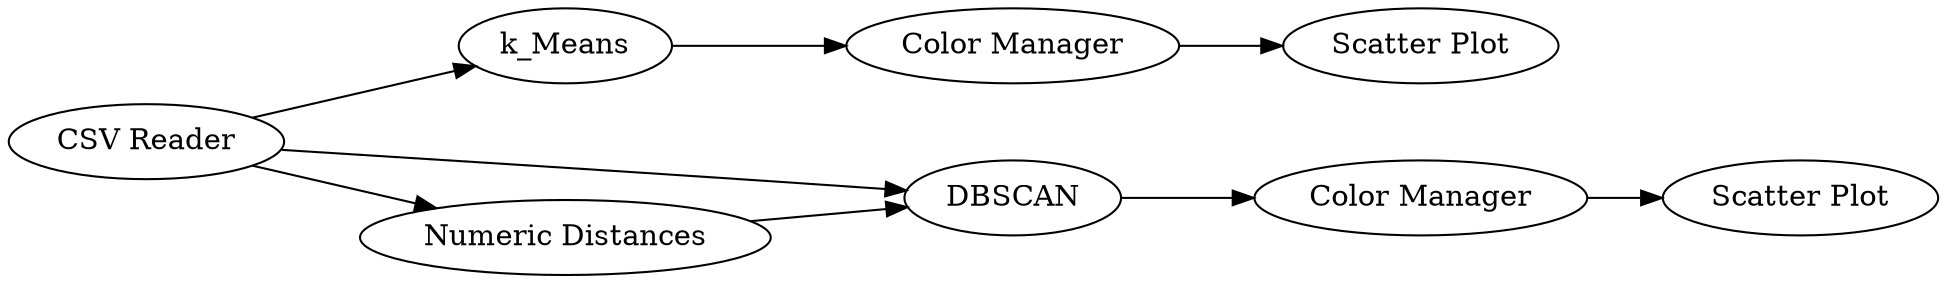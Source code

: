 digraph {
	299 [label="CSV Reader"]
	304 [label=k_Means]
	305 [label="Color Manager"]
	306 [label="Scatter Plot"]
	307 [label="Color Manager"]
	308 [label="Scatter Plot"]
	309 [label=DBSCAN]
	310 [label="Numeric Distances"]
	299 -> 304
	299 -> 309
	299 -> 310
	304 -> 305
	305 -> 306
	307 -> 308
	309 -> 307
	310 -> 309
	rankdir=LR
}
